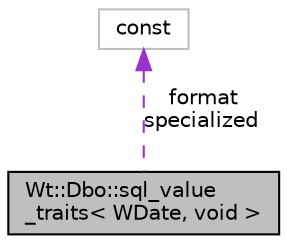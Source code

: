 digraph "Wt::Dbo::sql_value_traits&lt; WDate, void &gt;"
{
 // LATEX_PDF_SIZE
  edge [fontname="Helvetica",fontsize="10",labelfontname="Helvetica",labelfontsize="10"];
  node [fontname="Helvetica",fontsize="10",shape=record];
  Node1 [label="Wt::Dbo::sql_value\l_traits\< WDate, void \>",height=0.2,width=0.4,color="black", fillcolor="grey75", style="filled", fontcolor="black",tooltip=" "];
  Node2 -> Node1 [dir="back",color="darkorchid3",fontsize="10",style="dashed",label=" format\nspecialized" ,fontname="Helvetica"];
  Node2 [label="const",height=0.2,width=0.4,color="grey75", fillcolor="white", style="filled",tooltip=" "];
}
